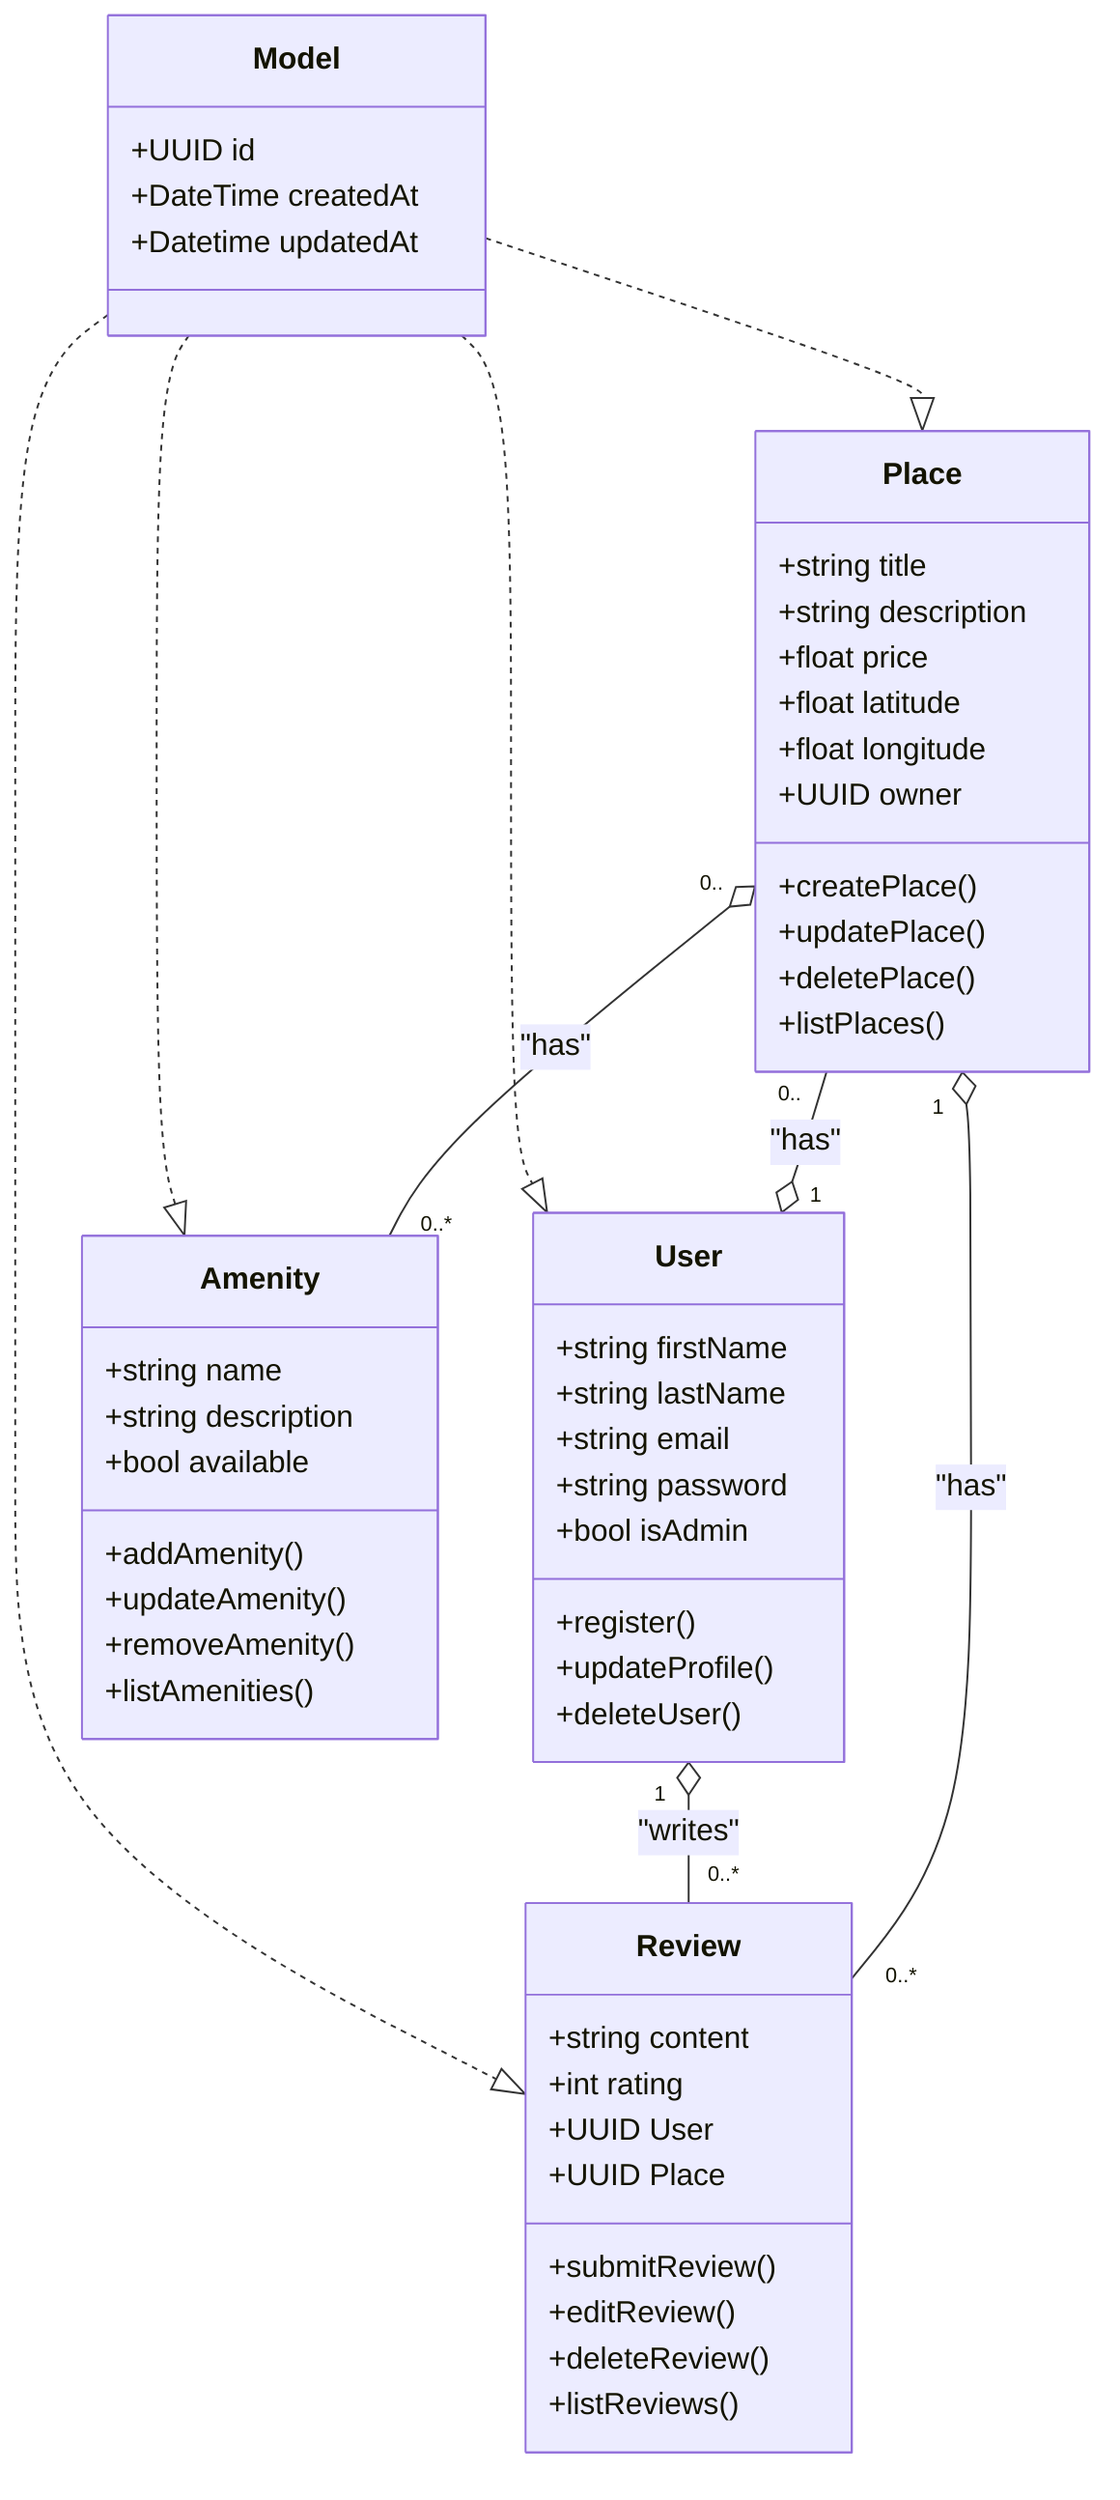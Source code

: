 classDiagram
direction TB
    class Model {
	    +UUID id
	    +DateTime createdAt
	    +Datetime updatedAt
    }

    class User {
	    +string firstName
	    +string lastName
	    +string email
	    +string password
	    +bool isAdmin
	    +register()
	    +updateProfile()
	    +deleteUser()
    }

    class Place {
	    +string title
	    +string description
	    +float price
	    +float latitude
	    +float longitude
	    +UUID owner
	    +createPlace()
	    +updatePlace()
	    +deletePlace()
	    +listPlaces()
    }

    class Review {
	    +string content
	    +int rating
	    +UUID User
	    +UUID Place
	    +submitReview()
	    +editReview()
	    +deleteReview()
	    +listReviews()
    }

    class Amenity {
	    +string name
	    +string description
	    +bool available
	    +addAmenity()
	    +updateAmenity()
	    +removeAmenity()
	    +listAmenities()
    }

    Model ..|> User
    Model ..|> Place
    Model ..|> Review
    Model ..|> Amenity
    User "1" o-- "0..*" Review : "writes"
    Place "0.." --o "1" User : "has"
    Place "1" o-- "0..*" Review : "has"
    Place "0.." o-- "0..*" Amenity : "has"